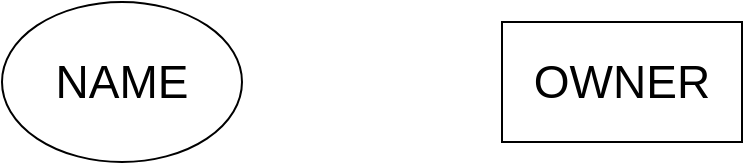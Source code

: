 <mxfile>
    <diagram id="SJTWpJdg0pLJ-CFRlaKq" name="Page-1">
        <mxGraphModel dx="1624" dy="974" grid="1" gridSize="10" guides="1" tooltips="1" connect="1" arrows="1" fold="1" page="1" pageScale="1" pageWidth="4681" pageHeight="3300" math="0" shadow="0">
            <root>
                <mxCell id="0"/>
                <mxCell id="1" parent="0"/>
                <mxCell id="74" value="OWNER" style="rounded=0;whiteSpace=wrap;html=1;align=center;fontSize=23;" vertex="1" parent="1">
                    <mxGeometry x="400" y="850" width="120" height="60" as="geometry"/>
                </mxCell>
                <mxCell id="86" value="NAME" style="ellipse;whiteSpace=wrap;html=1;fontSize=23;" vertex="1" parent="1">
                    <mxGeometry x="150" y="840" width="120" height="80" as="geometry"/>
                </mxCell>
            </root>
        </mxGraphModel>
    </diagram>
</mxfile>